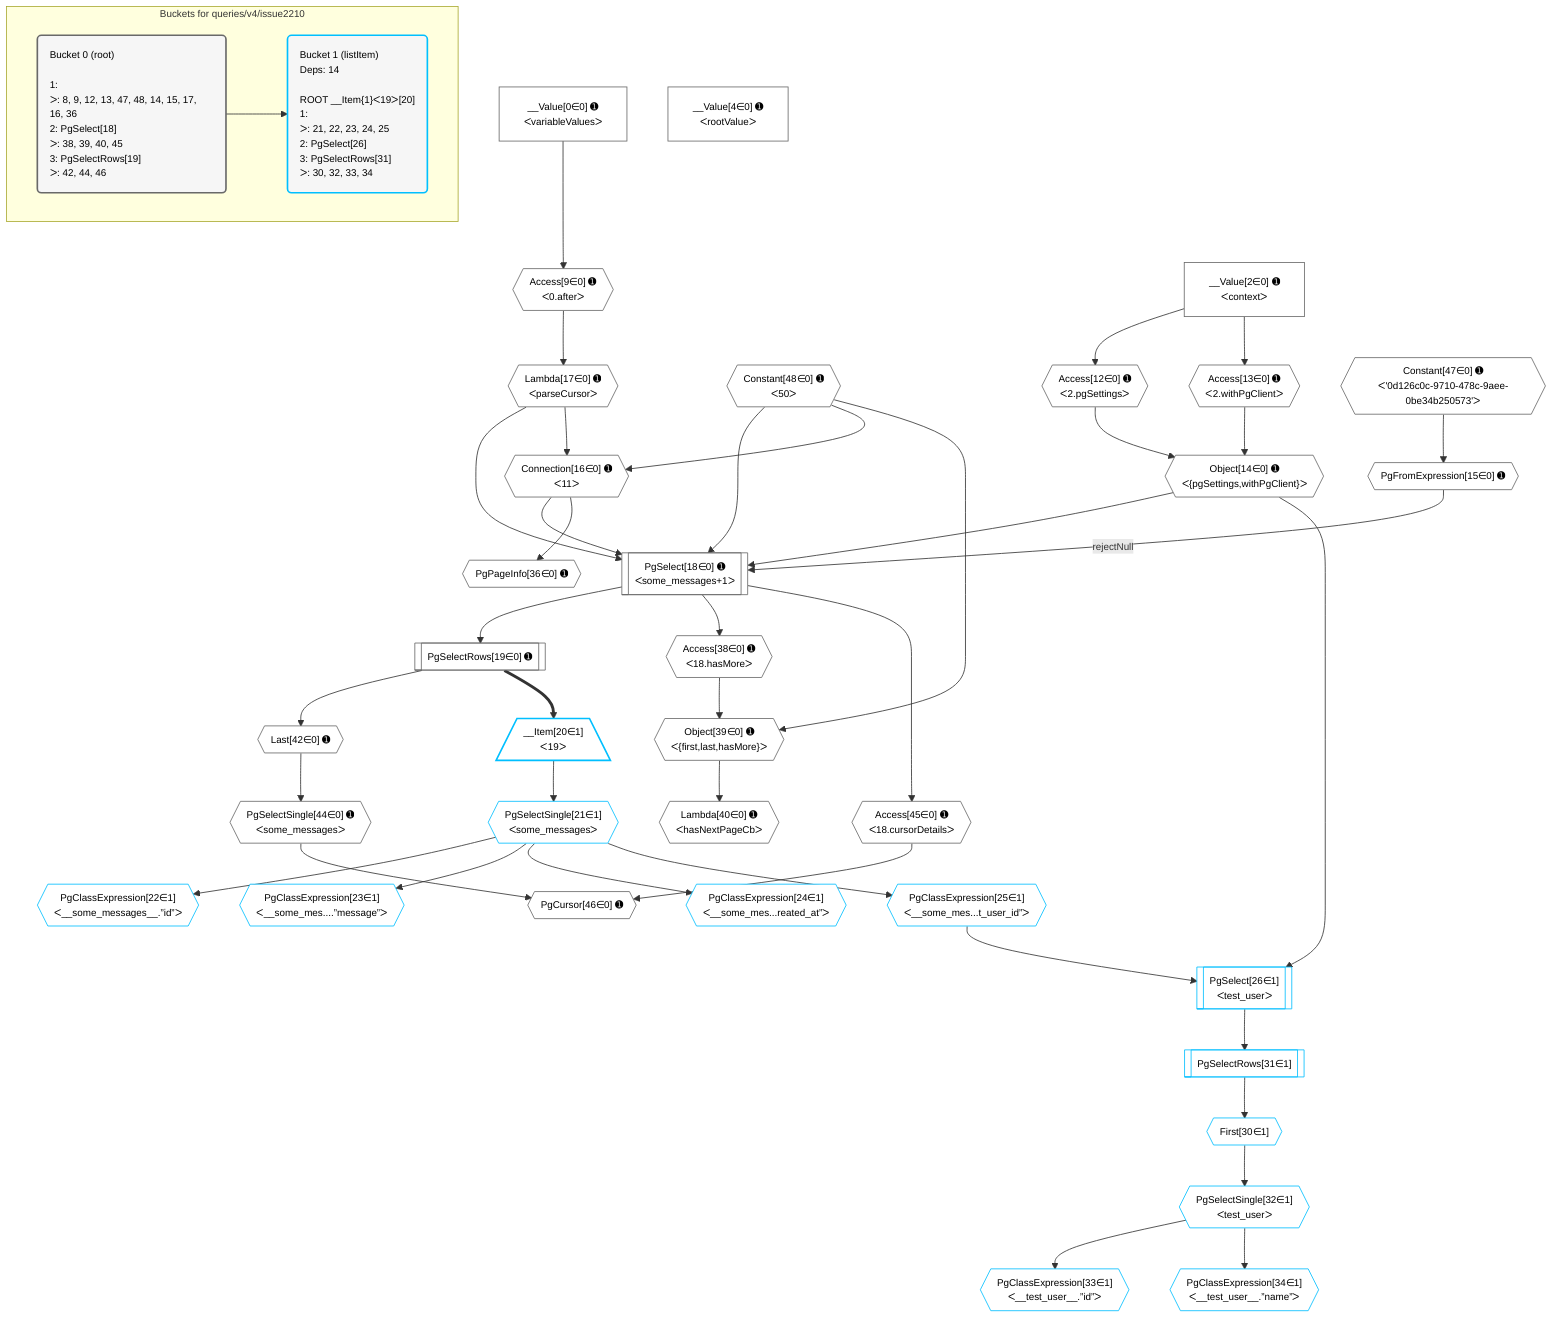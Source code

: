 %%{init: {'themeVariables': { 'fontSize': '12px'}}}%%
graph TD
    classDef path fill:#eee,stroke:#000,color:#000
    classDef plan fill:#fff,stroke-width:1px,color:#000
    classDef itemplan fill:#fff,stroke-width:2px,color:#000
    classDef unbatchedplan fill:#dff,stroke-width:1px,color:#000
    classDef sideeffectplan fill:#fcc,stroke-width:2px,color:#000
    classDef bucket fill:#f6f6f6,color:#000,stroke-width:2px,text-align:left


    %% plan dependencies
    PgSelect18[["PgSelect[18∈0] ➊<br />ᐸsome_messages+1ᐳ"]]:::plan
    Object14{{"Object[14∈0] ➊<br />ᐸ{pgSettings,withPgClient}ᐳ"}}:::plan
    PgFromExpression15{{"PgFromExpression[15∈0] ➊"}}:::plan
    Connection16{{"Connection[16∈0] ➊<br />ᐸ11ᐳ"}}:::plan
    Lambda17{{"Lambda[17∈0] ➊<br />ᐸparseCursorᐳ"}}:::plan
    Constant48{{"Constant[48∈0] ➊<br />ᐸ50ᐳ"}}:::plan
    PgFromExpression15 -->|rejectNull| PgSelect18
    Object14 & Connection16 & Lambda17 & Constant48 --> PgSelect18
    Constant48 & Lambda17 --> Connection16
    Object39{{"Object[39∈0] ➊<br />ᐸ{first,last,hasMore}ᐳ"}}:::plan
    Access38{{"Access[38∈0] ➊<br />ᐸ18.hasMoreᐳ"}}:::plan
    Constant48 & Access38 --> Object39
    Access12{{"Access[12∈0] ➊<br />ᐸ2.pgSettingsᐳ"}}:::plan
    Access13{{"Access[13∈0] ➊<br />ᐸ2.withPgClientᐳ"}}:::plan
    Access12 & Access13 --> Object14
    PgCursor46{{"PgCursor[46∈0] ➊"}}:::plan
    PgSelectSingle44{{"PgSelectSingle[44∈0] ➊<br />ᐸsome_messagesᐳ"}}:::plan
    Access45{{"Access[45∈0] ➊<br />ᐸ18.cursorDetailsᐳ"}}:::plan
    PgSelectSingle44 & Access45 --> PgCursor46
    Access9{{"Access[9∈0] ➊<br />ᐸ0.afterᐳ"}}:::plan
    __Value0["__Value[0∈0] ➊<br />ᐸvariableValuesᐳ"]:::plan
    __Value0 --> Access9
    __Value2["__Value[2∈0] ➊<br />ᐸcontextᐳ"]:::plan
    __Value2 --> Access12
    __Value2 --> Access13
    Constant47{{"Constant[47∈0] ➊<br />ᐸ'0d126c0c-9710-478c-9aee-0be34b250573'ᐳ"}}:::plan
    Constant47 --> PgFromExpression15
    Access9 --> Lambda17
    PgSelectRows19[["PgSelectRows[19∈0] ➊"]]:::plan
    PgSelect18 --> PgSelectRows19
    PgPageInfo36{{"PgPageInfo[36∈0] ➊"}}:::plan
    Connection16 --> PgPageInfo36
    PgSelect18 --> Access38
    Lambda40{{"Lambda[40∈0] ➊<br />ᐸhasNextPageCbᐳ"}}:::plan
    Object39 --> Lambda40
    Last42{{"Last[42∈0] ➊"}}:::plan
    PgSelectRows19 --> Last42
    Last42 --> PgSelectSingle44
    PgSelect18 --> Access45
    __Value4["__Value[4∈0] ➊<br />ᐸrootValueᐳ"]:::plan
    PgSelect26[["PgSelect[26∈1]<br />ᐸtest_userᐳ"]]:::plan
    PgClassExpression25{{"PgClassExpression[25∈1]<br />ᐸ__some_mes...t_user_id”ᐳ"}}:::plan
    Object14 & PgClassExpression25 --> PgSelect26
    __Item20[/"__Item[20∈1]<br />ᐸ19ᐳ"\]:::itemplan
    PgSelectRows19 ==> __Item20
    PgSelectSingle21{{"PgSelectSingle[21∈1]<br />ᐸsome_messagesᐳ"}}:::plan
    __Item20 --> PgSelectSingle21
    PgClassExpression22{{"PgClassExpression[22∈1]<br />ᐸ__some_messages__.”id”ᐳ"}}:::plan
    PgSelectSingle21 --> PgClassExpression22
    PgClassExpression23{{"PgClassExpression[23∈1]<br />ᐸ__some_mes....”message”ᐳ"}}:::plan
    PgSelectSingle21 --> PgClassExpression23
    PgClassExpression24{{"PgClassExpression[24∈1]<br />ᐸ__some_mes...reated_at”ᐳ"}}:::plan
    PgSelectSingle21 --> PgClassExpression24
    PgSelectSingle21 --> PgClassExpression25
    First30{{"First[30∈1]"}}:::plan
    PgSelectRows31[["PgSelectRows[31∈1]"]]:::plan
    PgSelectRows31 --> First30
    PgSelect26 --> PgSelectRows31
    PgSelectSingle32{{"PgSelectSingle[32∈1]<br />ᐸtest_userᐳ"}}:::plan
    First30 --> PgSelectSingle32
    PgClassExpression33{{"PgClassExpression[33∈1]<br />ᐸ__test_user__.”id”ᐳ"}}:::plan
    PgSelectSingle32 --> PgClassExpression33
    PgClassExpression34{{"PgClassExpression[34∈1]<br />ᐸ__test_user__.”name”ᐳ"}}:::plan
    PgSelectSingle32 --> PgClassExpression34

    %% define steps

    subgraph "Buckets for queries/v4/issue2210"
    Bucket0("Bucket 0 (root)<br /><br />1: <br />ᐳ: 8, 9, 12, 13, 47, 48, 14, 15, 17, 16, 36<br />2: PgSelect[18]<br />ᐳ: 38, 39, 40, 45<br />3: PgSelectRows[19]<br />ᐳ: 42, 44, 46"):::bucket
    classDef bucket0 stroke:#696969
    class Bucket0,__Value0,__Value2,__Value4,Access9,Access12,Access13,Object14,PgFromExpression15,Connection16,Lambda17,PgSelect18,PgSelectRows19,PgPageInfo36,Access38,Object39,Lambda40,Last42,PgSelectSingle44,Access45,PgCursor46,Constant47,Constant48 bucket0
    Bucket1("Bucket 1 (listItem)<br />Deps: 14<br /><br />ROOT __Item{1}ᐸ19ᐳ[20]<br />1: <br />ᐳ: 21, 22, 23, 24, 25<br />2: PgSelect[26]<br />3: PgSelectRows[31]<br />ᐳ: 30, 32, 33, 34"):::bucket
    classDef bucket1 stroke:#00bfff
    class Bucket1,__Item20,PgSelectSingle21,PgClassExpression22,PgClassExpression23,PgClassExpression24,PgClassExpression25,PgSelect26,First30,PgSelectRows31,PgSelectSingle32,PgClassExpression33,PgClassExpression34 bucket1
    Bucket0 --> Bucket1
    end
